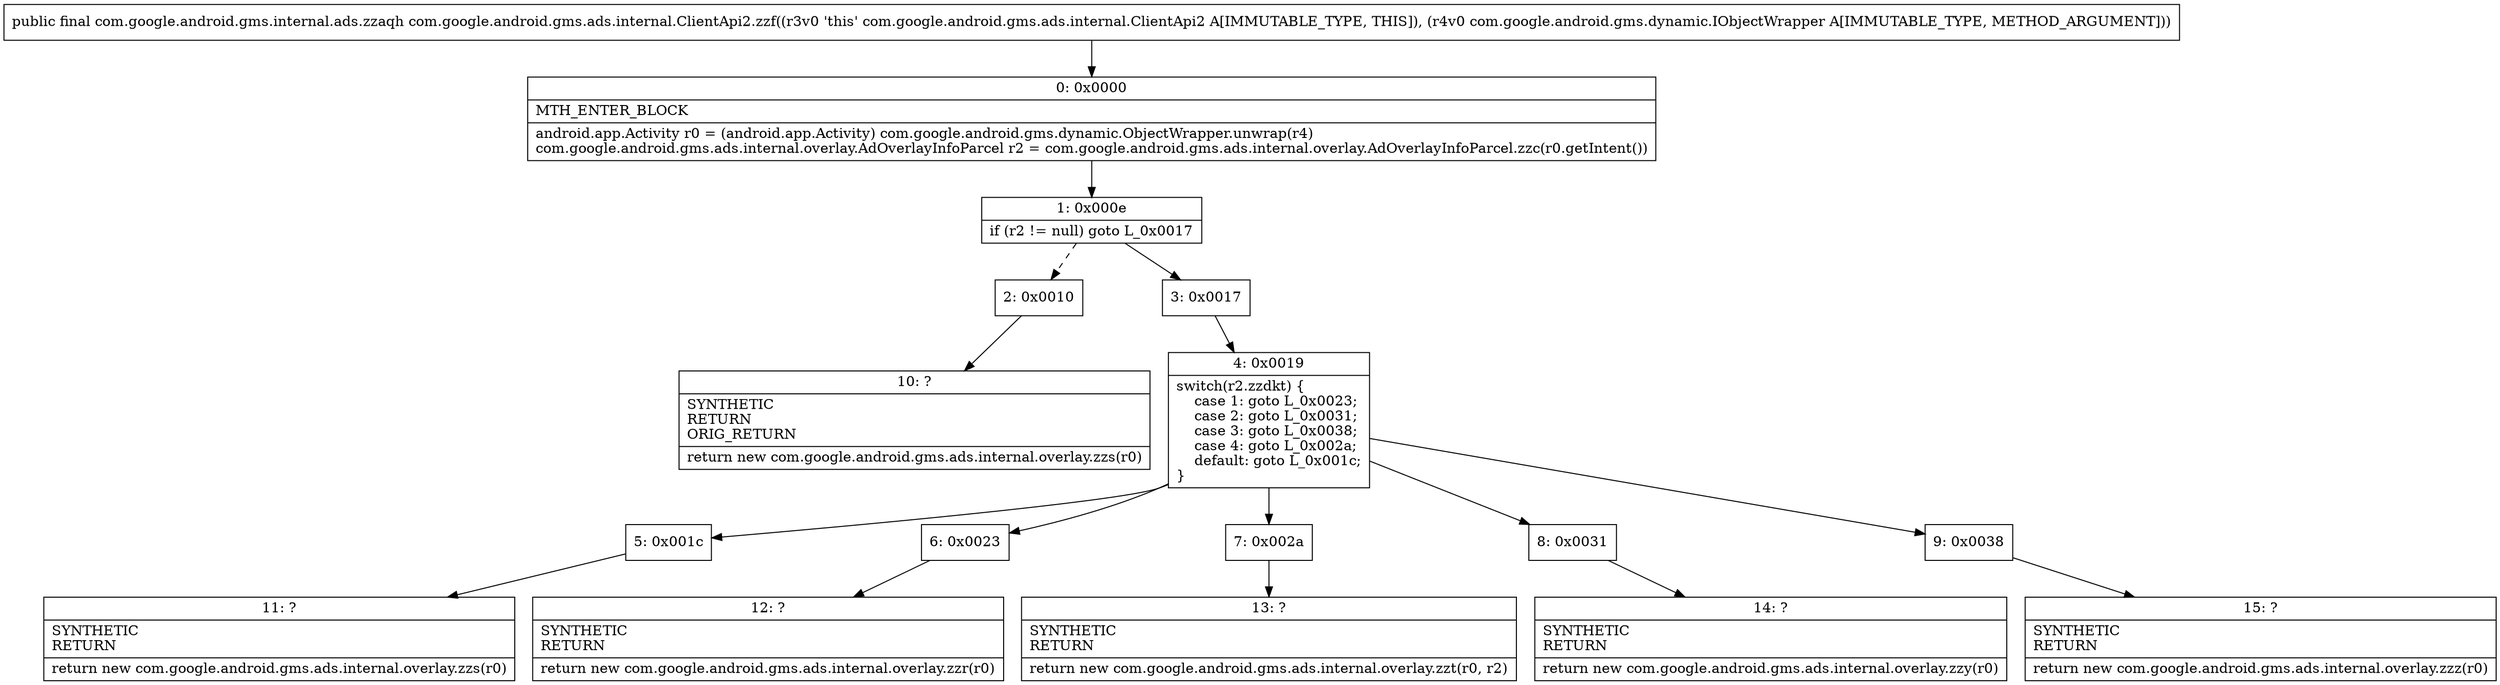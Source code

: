 digraph "CFG forcom.google.android.gms.ads.internal.ClientApi2.zzf(Lcom\/google\/android\/gms\/dynamic\/IObjectWrapper;)Lcom\/google\/android\/gms\/internal\/ads\/zzaqh;" {
Node_0 [shape=record,label="{0\:\ 0x0000|MTH_ENTER_BLOCK\l|android.app.Activity r0 = (android.app.Activity) com.google.android.gms.dynamic.ObjectWrapper.unwrap(r4)\lcom.google.android.gms.ads.internal.overlay.AdOverlayInfoParcel r2 = com.google.android.gms.ads.internal.overlay.AdOverlayInfoParcel.zzc(r0.getIntent())\l}"];
Node_1 [shape=record,label="{1\:\ 0x000e|if (r2 != null) goto L_0x0017\l}"];
Node_2 [shape=record,label="{2\:\ 0x0010}"];
Node_3 [shape=record,label="{3\:\ 0x0017}"];
Node_4 [shape=record,label="{4\:\ 0x0019|switch(r2.zzdkt) \{\l    case 1: goto L_0x0023;\l    case 2: goto L_0x0031;\l    case 3: goto L_0x0038;\l    case 4: goto L_0x002a;\l    default: goto L_0x001c;\l\}\l}"];
Node_5 [shape=record,label="{5\:\ 0x001c}"];
Node_6 [shape=record,label="{6\:\ 0x0023}"];
Node_7 [shape=record,label="{7\:\ 0x002a}"];
Node_8 [shape=record,label="{8\:\ 0x0031}"];
Node_9 [shape=record,label="{9\:\ 0x0038}"];
Node_10 [shape=record,label="{10\:\ ?|SYNTHETIC\lRETURN\lORIG_RETURN\l|return new com.google.android.gms.ads.internal.overlay.zzs(r0)\l}"];
Node_11 [shape=record,label="{11\:\ ?|SYNTHETIC\lRETURN\l|return new com.google.android.gms.ads.internal.overlay.zzs(r0)\l}"];
Node_12 [shape=record,label="{12\:\ ?|SYNTHETIC\lRETURN\l|return new com.google.android.gms.ads.internal.overlay.zzr(r0)\l}"];
Node_13 [shape=record,label="{13\:\ ?|SYNTHETIC\lRETURN\l|return new com.google.android.gms.ads.internal.overlay.zzt(r0, r2)\l}"];
Node_14 [shape=record,label="{14\:\ ?|SYNTHETIC\lRETURN\l|return new com.google.android.gms.ads.internal.overlay.zzy(r0)\l}"];
Node_15 [shape=record,label="{15\:\ ?|SYNTHETIC\lRETURN\l|return new com.google.android.gms.ads.internal.overlay.zzz(r0)\l}"];
MethodNode[shape=record,label="{public final com.google.android.gms.internal.ads.zzaqh com.google.android.gms.ads.internal.ClientApi2.zzf((r3v0 'this' com.google.android.gms.ads.internal.ClientApi2 A[IMMUTABLE_TYPE, THIS]), (r4v0 com.google.android.gms.dynamic.IObjectWrapper A[IMMUTABLE_TYPE, METHOD_ARGUMENT])) }"];
MethodNode -> Node_0;
Node_0 -> Node_1;
Node_1 -> Node_2[style=dashed];
Node_1 -> Node_3;
Node_2 -> Node_10;
Node_3 -> Node_4;
Node_4 -> Node_5;
Node_4 -> Node_6;
Node_4 -> Node_7;
Node_4 -> Node_8;
Node_4 -> Node_9;
Node_5 -> Node_11;
Node_6 -> Node_12;
Node_7 -> Node_13;
Node_8 -> Node_14;
Node_9 -> Node_15;
}

